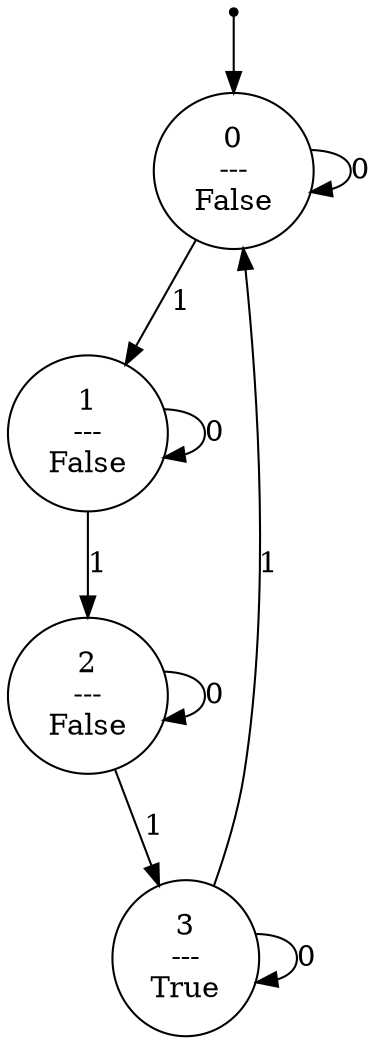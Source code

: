 digraph G {
0 [label="", shape=point];
0 -> 1;
1 [label="0\n---\nFalse"];
1 -> 1  [label=0];
1 -> 2  [label=1];
2 [label="1\n---\nFalse"];
2 -> 2  [label=0];
2 -> 3  [label=1];
3 [label="2\n---\nFalse"];
3 -> 3  [label=0];
3 -> 4  [label=1];
4 [label="3\n---\nTrue"];
4 -> 4  [label=0];
4 -> 1  [label=1];
}
